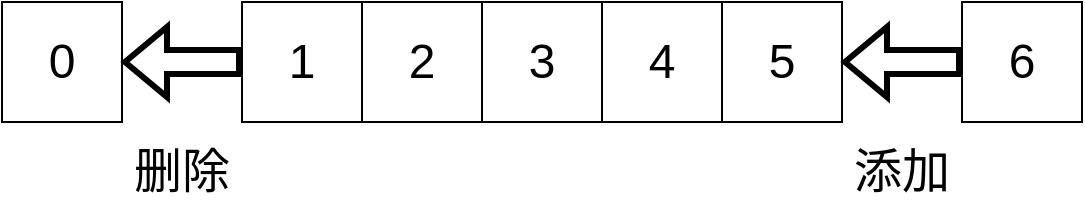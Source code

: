 <mxfile version="22.0.3" type="device">
  <diagram name="第 1 页" id="ItCtmsEPnJw0ktkY6HqF">
    <mxGraphModel dx="1026" dy="658" grid="1" gridSize="10" guides="1" tooltips="1" connect="1" arrows="1" fold="1" page="1" pageScale="1" pageWidth="827" pageHeight="1169" math="0" shadow="0">
      <root>
        <mxCell id="0" />
        <mxCell id="1" parent="0" />
        <mxCell id="ivrFrOjGUGSboI4QSA3r-1" value="0" style="whiteSpace=wrap;html=1;aspect=fixed;fontSize=24;" vertex="1" parent="1">
          <mxGeometry y="40" width="60" height="60" as="geometry" />
        </mxCell>
        <mxCell id="ivrFrOjGUGSboI4QSA3r-8" style="edgeStyle=orthogonalEdgeStyle;rounded=0;orthogonalLoop=1;jettySize=auto;html=1;entryX=1;entryY=0.5;entryDx=0;entryDy=0;strokeWidth=3;shape=flexArrow;" edge="1" parent="1" source="ivrFrOjGUGSboI4QSA3r-2" target="ivrFrOjGUGSboI4QSA3r-1">
          <mxGeometry relative="1" as="geometry" />
        </mxCell>
        <mxCell id="ivrFrOjGUGSboI4QSA3r-2" value="1" style="whiteSpace=wrap;html=1;aspect=fixed;fontSize=24;" vertex="1" parent="1">
          <mxGeometry x="120" y="40" width="60" height="60" as="geometry" />
        </mxCell>
        <mxCell id="ivrFrOjGUGSboI4QSA3r-3" value="2" style="whiteSpace=wrap;html=1;aspect=fixed;fontSize=24;" vertex="1" parent="1">
          <mxGeometry x="180" y="40" width="60" height="60" as="geometry" />
        </mxCell>
        <mxCell id="ivrFrOjGUGSboI4QSA3r-4" value="3" style="whiteSpace=wrap;html=1;aspect=fixed;fontSize=24;" vertex="1" parent="1">
          <mxGeometry x="240" y="40" width="60" height="60" as="geometry" />
        </mxCell>
        <mxCell id="ivrFrOjGUGSboI4QSA3r-5" value="4" style="whiteSpace=wrap;html=1;aspect=fixed;fontSize=24;" vertex="1" parent="1">
          <mxGeometry x="300" y="40" width="60" height="60" as="geometry" />
        </mxCell>
        <mxCell id="ivrFrOjGUGSboI4QSA3r-6" value="5" style="whiteSpace=wrap;html=1;aspect=fixed;fontSize=24;" vertex="1" parent="1">
          <mxGeometry x="360" y="40" width="60" height="60" as="geometry" />
        </mxCell>
        <mxCell id="ivrFrOjGUGSboI4QSA3r-9" style="edgeStyle=orthogonalEdgeStyle;rounded=0;orthogonalLoop=1;jettySize=auto;html=1;shape=flexArrow;strokeWidth=3;exitX=0;exitY=0.5;exitDx=0;exitDy=0;exitPerimeter=0;" edge="1" parent="1" source="ivrFrOjGUGSboI4QSA3r-7" target="ivrFrOjGUGSboI4QSA3r-6">
          <mxGeometry relative="1" as="geometry">
            <mxPoint x="500" y="70" as="sourcePoint" />
          </mxGeometry>
        </mxCell>
        <mxCell id="ivrFrOjGUGSboI4QSA3r-7" value="6" style="whiteSpace=wrap;html=1;aspect=fixed;fontSize=24;" vertex="1" parent="1">
          <mxGeometry x="480" y="40" width="60" height="60" as="geometry" />
        </mxCell>
        <mxCell id="ivrFrOjGUGSboI4QSA3r-10" value="&lt;font style=&quot;font-size: 24px;&quot;&gt;删除&lt;/font&gt;" style="text;html=1;strokeColor=none;fillColor=none;align=center;verticalAlign=middle;whiteSpace=wrap;rounded=0;" vertex="1" parent="1">
          <mxGeometry x="60" y="110" width="60" height="30" as="geometry" />
        </mxCell>
        <mxCell id="ivrFrOjGUGSboI4QSA3r-11" value="&lt;font style=&quot;font-size: 24px;&quot;&gt;添加&lt;/font&gt;" style="text;html=1;strokeColor=none;fillColor=none;align=center;verticalAlign=middle;whiteSpace=wrap;rounded=0;" vertex="1" parent="1">
          <mxGeometry x="420" y="110" width="60" height="30" as="geometry" />
        </mxCell>
      </root>
    </mxGraphModel>
  </diagram>
</mxfile>
